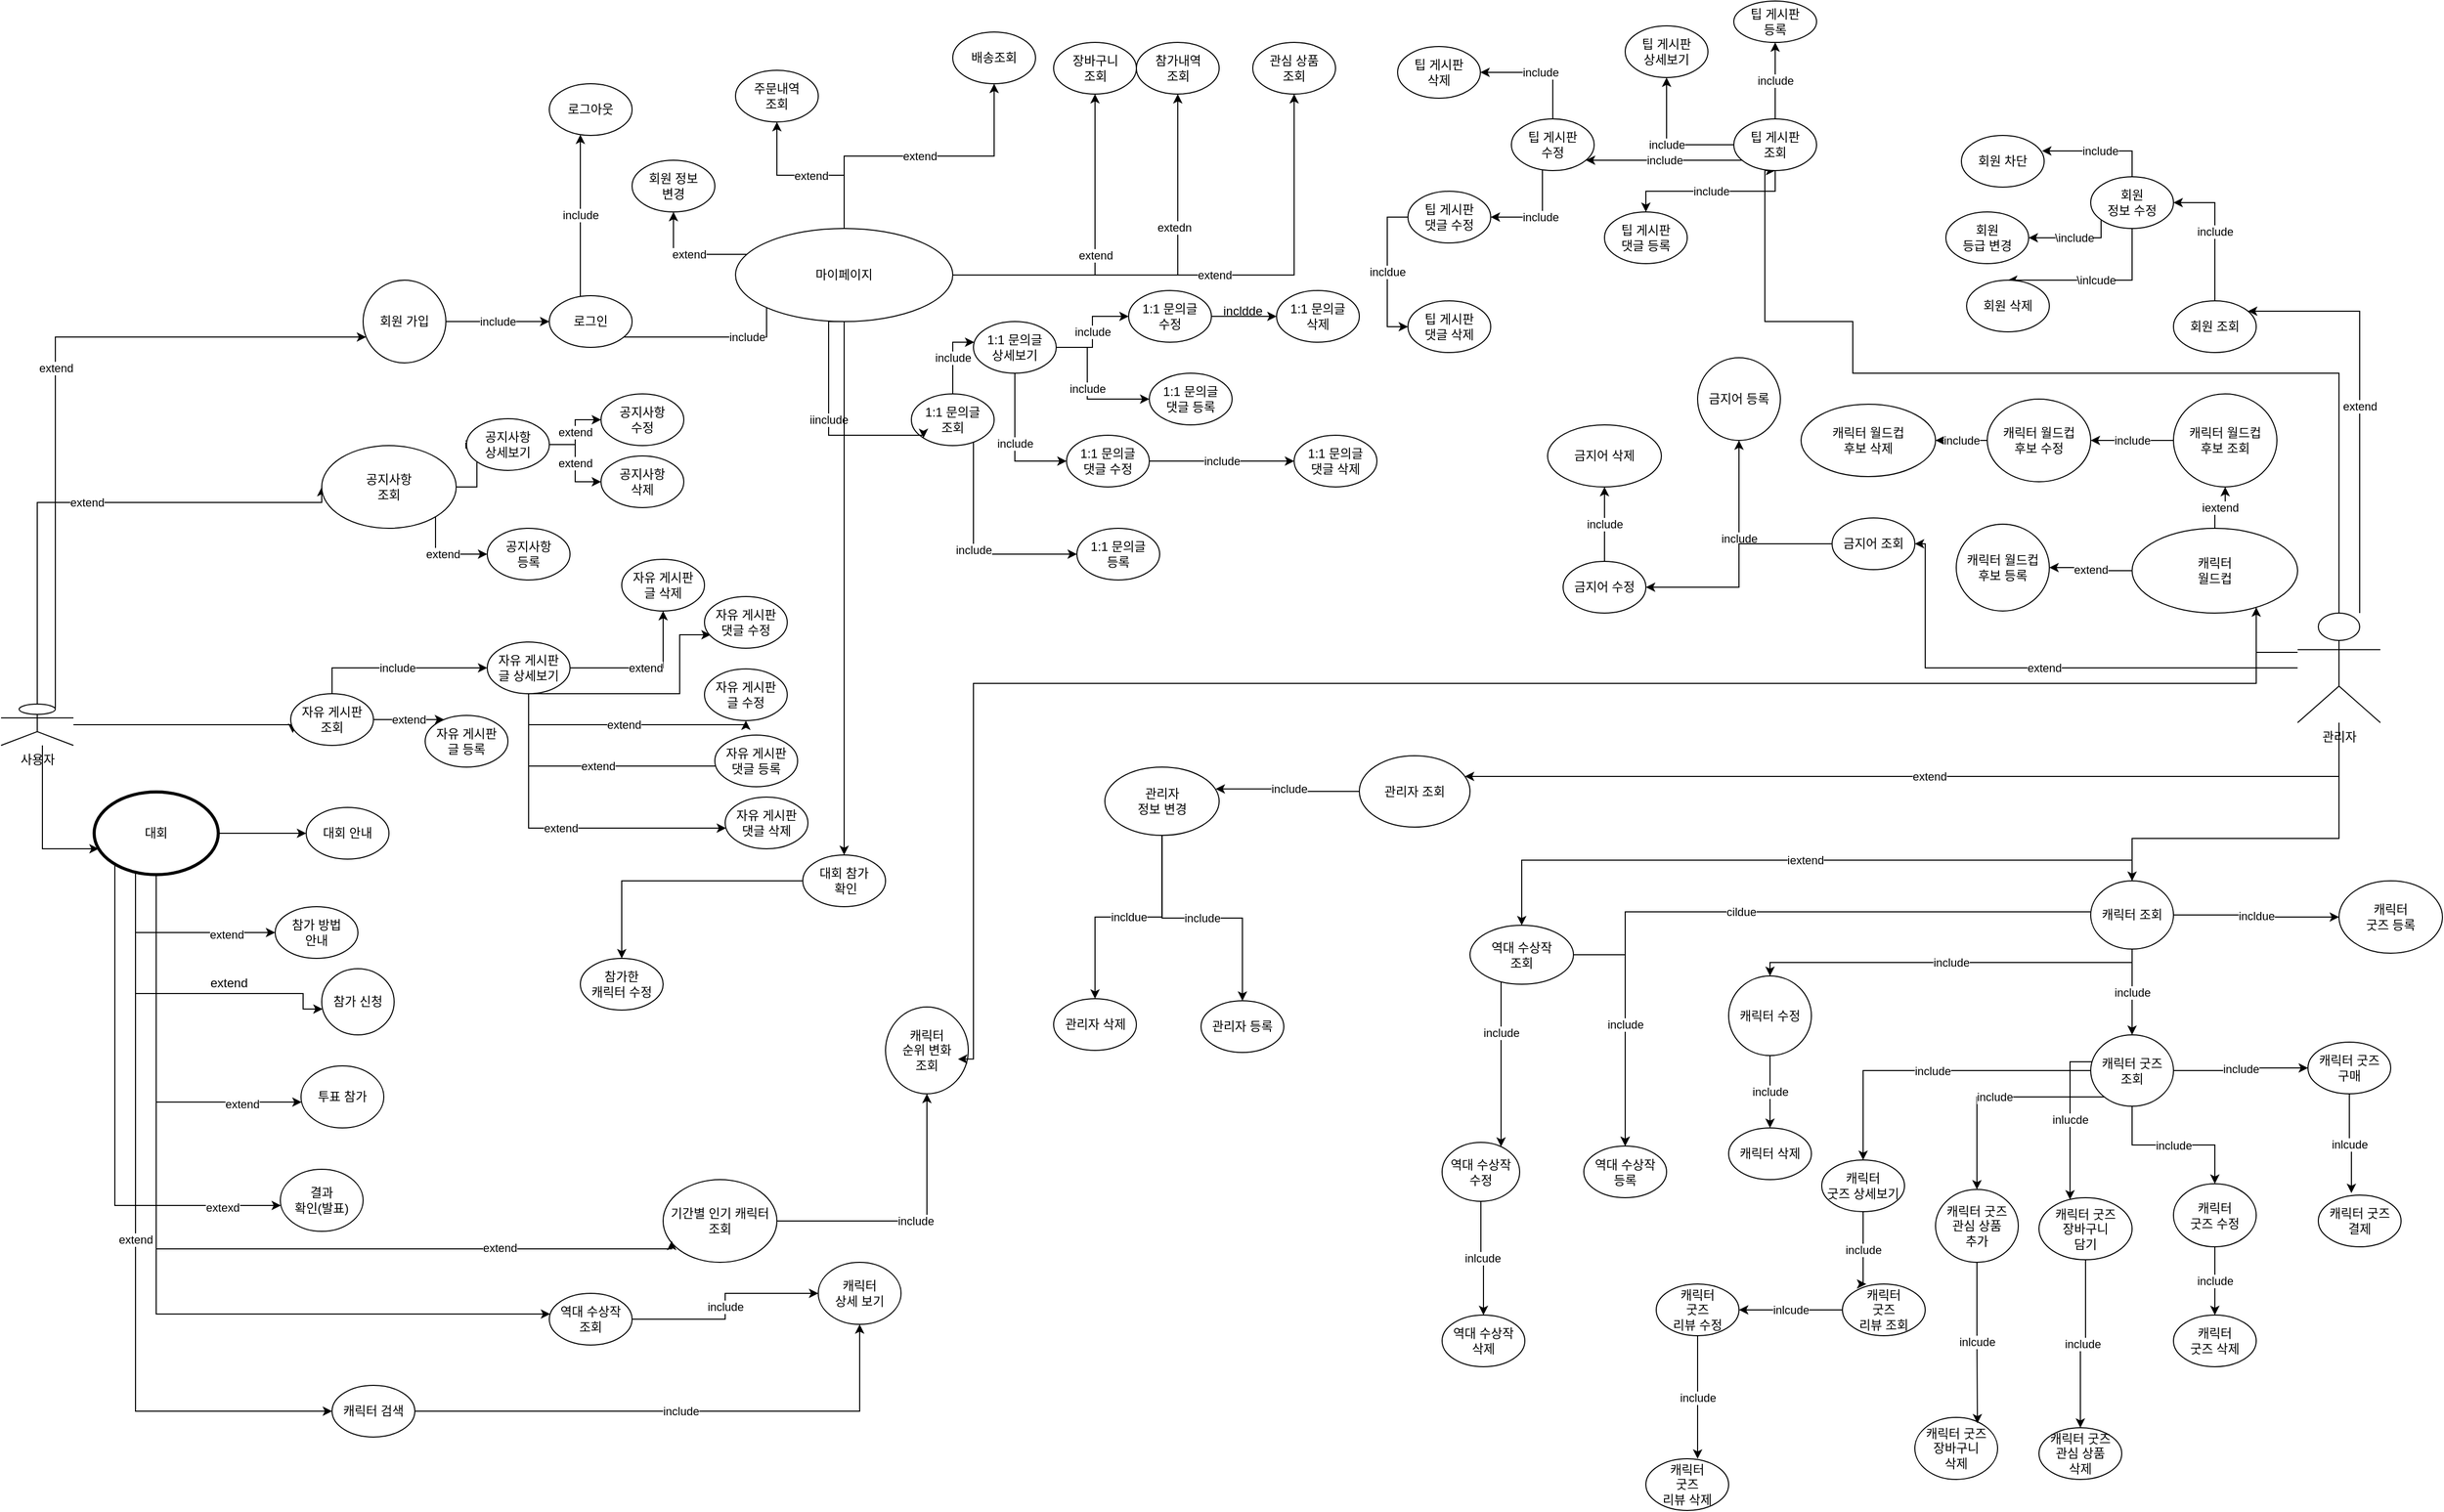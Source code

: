 <mxfile version="20.6.0" type="device"><diagram id="Q5tQl-LQyGG00hV4wPXf" name="페이지-1"><mxGraphModel dx="4238" dy="965" grid="1" gridSize="10" guides="1" tooltips="1" connect="1" arrows="1" fold="1" page="1" pageScale="1" pageWidth="2336" pageHeight="1654" math="0" shadow="0"><root><mxCell id="0"/><mxCell id="1" parent="0"/><mxCell id="S5oTTwlC3NZNdh9a-pgx-6" value="extend" style="edgeStyle=orthogonalEdgeStyle;rounded=0;orthogonalLoop=1;jettySize=auto;html=1;exitX=0.75;exitY=0.1;exitDx=0;exitDy=0;exitPerimeter=0;" parent="1" source="GPnwV-pumdlYv7UUrnfK-1" target="GPnwV-pumdlYv7UUrnfK-7" edge="1"><mxGeometry relative="1" as="geometry"><Array as="points"><mxPoint x="-867" y="365"/></Array></mxGeometry></mxCell><mxCell id="S5oTTwlC3NZNdh9a-pgx-16" value="extend" style="edgeStyle=orthogonalEdgeStyle;rounded=0;orthogonalLoop=1;jettySize=auto;html=1;entryX=0;entryY=0.5;entryDx=0;entryDy=0;" parent="1" source="GPnwV-pumdlYv7UUrnfK-1" target="GPnwV-pumdlYv7UUrnfK-11" edge="1"><mxGeometry relative="1" as="geometry"><Array as="points"><mxPoint x="-885" y="525"/></Array></mxGeometry></mxCell><mxCell id="S5oTTwlC3NZNdh9a-pgx-25" style="edgeStyle=orthogonalEdgeStyle;rounded=0;orthogonalLoop=1;jettySize=auto;html=1;entryX=0.025;entryY=0.76;entryDx=0;entryDy=0;entryPerimeter=0;" parent="1" source="GPnwV-pumdlYv7UUrnfK-1" target="GPnwV-pumdlYv7UUrnfK-17" edge="1"><mxGeometry relative="1" as="geometry"><Array as="points"><mxPoint x="-638" y="740"/></Array></mxGeometry></mxCell><mxCell id="S5oTTwlC3NZNdh9a-pgx-52" style="edgeStyle=orthogonalEdgeStyle;rounded=0;orthogonalLoop=1;jettySize=auto;html=1;" parent="1" source="GPnwV-pumdlYv7UUrnfK-1" target="S5oTTwlC3NZNdh9a-pgx-51" edge="1"><mxGeometry relative="1" as="geometry"><Array as="points"><mxPoint x="-880" y="860"/></Array></mxGeometry></mxCell><mxCell id="GPnwV-pumdlYv7UUrnfK-1" value="사용자" style="shape=umlActor;verticalLabelPosition=bottom;verticalAlign=top;html=1;outlineConnect=0;" parent="1" vertex="1"><mxGeometry x="-920" y="720" width="70" height="40" as="geometry"/></mxCell><mxCell id="S5oTTwlC3NZNdh9a-pgx-68" value="extend" style="edgeStyle=orthogonalEdgeStyle;rounded=0;orthogonalLoop=1;jettySize=auto;html=1;" parent="1" source="GPnwV-pumdlYv7UUrnfK-2" target="GPnwV-pumdlYv7UUrnfK-62" edge="1"><mxGeometry relative="1" as="geometry"><Array as="points"><mxPoint x="1360" y="340"/></Array></mxGeometry></mxCell><mxCell id="S5oTTwlC3NZNdh9a-pgx-101" value="extend" style="edgeStyle=orthogonalEdgeStyle;rounded=0;orthogonalLoop=1;jettySize=auto;html=1;" parent="1" source="GPnwV-pumdlYv7UUrnfK-2" target="iLpfogGx87kWiftWGoLK-22" edge="1"><mxGeometry relative="1" as="geometry"><Array as="points"><mxPoint x="940" y="685"/><mxPoint x="940" y="565"/></Array></mxGeometry></mxCell><mxCell id="S5oTTwlC3NZNdh9a-pgx-124" style="edgeStyle=orthogonalEdgeStyle;rounded=0;orthogonalLoop=1;jettySize=auto;html=1;entryX=0.5;entryY=1;entryDx=0;entryDy=0;" parent="1" source="GPnwV-pumdlYv7UUrnfK-2" target="GPnwV-pumdlYv7UUrnfK-33" edge="1"><mxGeometry relative="1" as="geometry"><Array as="points"><mxPoint x="1340" y="400"/><mxPoint x="870" y="400"/><mxPoint x="870" y="350"/><mxPoint x="785" y="350"/></Array></mxGeometry></mxCell><mxCell id="S5oTTwlC3NZNdh9a-pgx-168" style="edgeStyle=orthogonalEdgeStyle;rounded=0;orthogonalLoop=1;jettySize=auto;html=1;" parent="1" source="GPnwV-pumdlYv7UUrnfK-2" target="GPnwV-pumdlYv7UUrnfK-53" edge="1"><mxGeometry relative="1" as="geometry"><Array as="points"><mxPoint x="1260" y="670"/></Array></mxGeometry></mxCell><mxCell id="aQwYxa9I734o_WPmVT3T-15" value="extend" style="edgeStyle=orthogonalEdgeStyle;rounded=0;orthogonalLoop=1;jettySize=auto;html=1;" edge="1" parent="1" source="GPnwV-pumdlYv7UUrnfK-2" target="iLpfogGx87kWiftWGoLK-20"><mxGeometry relative="1" as="geometry"><Array as="points"><mxPoint x="1340" y="790"/></Array></mxGeometry></mxCell><mxCell id="aQwYxa9I734o_WPmVT3T-16" style="edgeStyle=orthogonalEdgeStyle;rounded=0;orthogonalLoop=1;jettySize=auto;html=1;" edge="1" parent="1" source="GPnwV-pumdlYv7UUrnfK-2" target="GPnwV-pumdlYv7UUrnfK-77"><mxGeometry relative="1" as="geometry"><Array as="points"><mxPoint x="1340" y="850"/><mxPoint x="1140" y="850"/></Array></mxGeometry></mxCell><mxCell id="GPnwV-pumdlYv7UUrnfK-2" value="관리자" style="shape=umlActor;verticalLabelPosition=bottom;verticalAlign=top;html=1;outlineConnect=0;" parent="1" vertex="1"><mxGeometry x="1300" y="632" width="80" height="106" as="geometry"/></mxCell><mxCell id="S5oTTwlC3NZNdh9a-pgx-9" value="include&lt;br&gt;" style="edgeStyle=orthogonalEdgeStyle;rounded=0;orthogonalLoop=1;jettySize=auto;html=1;" parent="1" source="GPnwV-pumdlYv7UUrnfK-7" target="GPnwV-pumdlYv7UUrnfK-8" edge="1"><mxGeometry relative="1" as="geometry"/></mxCell><mxCell id="GPnwV-pumdlYv7UUrnfK-7" value="회원 가입" style="ellipse;whiteSpace=wrap;html=1;" parent="1" vertex="1"><mxGeometry x="-570" y="310" width="80" height="80" as="geometry"/></mxCell><mxCell id="S5oTTwlC3NZNdh9a-pgx-10" value="include&lt;br&gt;" style="edgeStyle=orthogonalEdgeStyle;rounded=0;orthogonalLoop=1;jettySize=auto;html=1;" parent="1" source="GPnwV-pumdlYv7UUrnfK-8" target="GPnwV-pumdlYv7UUrnfK-9" edge="1"><mxGeometry relative="1" as="geometry"><Array as="points"><mxPoint x="-360" y="200"/><mxPoint x="-360" y="200"/></Array></mxGeometry></mxCell><mxCell id="S5oTTwlC3NZNdh9a-pgx-12" value="include&lt;br&gt;" style="edgeStyle=orthogonalEdgeStyle;rounded=0;orthogonalLoop=1;jettySize=auto;html=1;" parent="1" source="GPnwV-pumdlYv7UUrnfK-8" edge="1"><mxGeometry x="-0.02" relative="1" as="geometry"><mxPoint x="-170" y="290" as="targetPoint"/><Array as="points"><mxPoint x="-180" y="365"/><mxPoint x="-180" y="280"/><mxPoint x="-170" y="280"/></Array><mxPoint as="offset"/></mxGeometry></mxCell><mxCell id="GPnwV-pumdlYv7UUrnfK-8" value="로그인" style="ellipse;whiteSpace=wrap;html=1;" parent="1" vertex="1"><mxGeometry x="-390" y="325" width="80" height="50" as="geometry"/></mxCell><mxCell id="GPnwV-pumdlYv7UUrnfK-9" value="로그아웃" style="ellipse;whiteSpace=wrap;html=1;" parent="1" vertex="1"><mxGeometry x="-390" y="120" width="80" height="50" as="geometry"/></mxCell><mxCell id="GPnwV-pumdlYv7UUrnfK-10" value="회원 정보&lt;br&gt;변경" style="ellipse;whiteSpace=wrap;html=1;" parent="1" vertex="1"><mxGeometry x="-310" y="194" width="80" height="50" as="geometry"/></mxCell><mxCell id="S5oTTwlC3NZNdh9a-pgx-17" value="include&lt;br&gt;" style="edgeStyle=orthogonalEdgeStyle;rounded=0;orthogonalLoop=1;jettySize=auto;html=1;" parent="1" source="GPnwV-pumdlYv7UUrnfK-11" target="GPnwV-pumdlYv7UUrnfK-12" edge="1"><mxGeometry relative="1" as="geometry"/></mxCell><mxCell id="S5oTTwlC3NZNdh9a-pgx-18" value="extend" style="edgeStyle=orthogonalEdgeStyle;rounded=0;orthogonalLoop=1;jettySize=auto;html=1;" parent="1" source="GPnwV-pumdlYv7UUrnfK-11" target="GPnwV-pumdlYv7UUrnfK-13" edge="1"><mxGeometry relative="1" as="geometry"><Array as="points"><mxPoint x="-500" y="575"/></Array></mxGeometry></mxCell><mxCell id="GPnwV-pumdlYv7UUrnfK-11" value="공지사항&lt;br&gt;조회" style="ellipse;whiteSpace=wrap;html=1;" parent="1" vertex="1"><mxGeometry x="-610" y="470" width="130" height="80" as="geometry"/></mxCell><mxCell id="S5oTTwlC3NZNdh9a-pgx-19" value="extend" style="edgeStyle=orthogonalEdgeStyle;rounded=0;orthogonalLoop=1;jettySize=auto;html=1;" parent="1" source="GPnwV-pumdlYv7UUrnfK-12" target="GPnwV-pumdlYv7UUrnfK-14" edge="1"><mxGeometry relative="1" as="geometry"/></mxCell><mxCell id="S5oTTwlC3NZNdh9a-pgx-20" value="extend" style="edgeStyle=orthogonalEdgeStyle;rounded=0;orthogonalLoop=1;jettySize=auto;html=1;" parent="1" source="GPnwV-pumdlYv7UUrnfK-12" target="GPnwV-pumdlYv7UUrnfK-15" edge="1"><mxGeometry relative="1" as="geometry"/></mxCell><mxCell id="GPnwV-pumdlYv7UUrnfK-12" value="공지사항&lt;br&gt;상세보기" style="ellipse;whiteSpace=wrap;html=1;" parent="1" vertex="1"><mxGeometry x="-470" y="444" width="80" height="50" as="geometry"/></mxCell><mxCell id="GPnwV-pumdlYv7UUrnfK-13" value="공지사항&lt;br&gt;등록" style="ellipse;whiteSpace=wrap;html=1;" parent="1" vertex="1"><mxGeometry x="-450" y="550" width="80" height="50" as="geometry"/></mxCell><mxCell id="GPnwV-pumdlYv7UUrnfK-14" value="공지사항&lt;br&gt;수정" style="ellipse;whiteSpace=wrap;html=1;" parent="1" vertex="1"><mxGeometry x="-340" y="420" width="80" height="50" as="geometry"/></mxCell><mxCell id="GPnwV-pumdlYv7UUrnfK-15" value="공지사항&lt;br&gt;삭제" style="ellipse;whiteSpace=wrap;html=1;" parent="1" vertex="1"><mxGeometry x="-340" y="480" width="80" height="50" as="geometry"/></mxCell><mxCell id="S5oTTwlC3NZNdh9a-pgx-26" value="include" style="edgeStyle=orthogonalEdgeStyle;rounded=0;orthogonalLoop=1;jettySize=auto;html=1;entryX=0;entryY=0.5;entryDx=0;entryDy=0;" parent="1" source="GPnwV-pumdlYv7UUrnfK-17" target="GPnwV-pumdlYv7UUrnfK-18" edge="1"><mxGeometry relative="1" as="geometry"><Array as="points"><mxPoint x="-600" y="685"/></Array></mxGeometry></mxCell><mxCell id="S5oTTwlC3NZNdh9a-pgx-27" value="extend" style="edgeStyle=orthogonalEdgeStyle;rounded=0;orthogonalLoop=1;jettySize=auto;html=1;" parent="1" source="GPnwV-pumdlYv7UUrnfK-17" target="GPnwV-pumdlYv7UUrnfK-19" edge="1"><mxGeometry relative="1" as="geometry"><Array as="points"><mxPoint x="-580" y="756"/></Array></mxGeometry></mxCell><mxCell id="GPnwV-pumdlYv7UUrnfK-17" value="자유 게시판&lt;br&gt;조회" style="ellipse;whiteSpace=wrap;html=1;" parent="1" vertex="1"><mxGeometry x="-640" y="710" width="80" height="50" as="geometry"/></mxCell><mxCell id="S5oTTwlC3NZNdh9a-pgx-31" value="extend" style="edgeStyle=orthogonalEdgeStyle;rounded=0;orthogonalLoop=1;jettySize=auto;html=1;" parent="1" source="GPnwV-pumdlYv7UUrnfK-18" target="GPnwV-pumdlYv7UUrnfK-20" edge="1"><mxGeometry relative="1" as="geometry"><Array as="points"><mxPoint x="-410" y="740"/><mxPoint x="-200" y="740"/></Array></mxGeometry></mxCell><mxCell id="S5oTTwlC3NZNdh9a-pgx-32" value="extend" style="edgeStyle=orthogonalEdgeStyle;rounded=0;orthogonalLoop=1;jettySize=auto;html=1;" parent="1" source="GPnwV-pumdlYv7UUrnfK-18" target="GPnwV-pumdlYv7UUrnfK-21" edge="1"><mxGeometry relative="1" as="geometry"/></mxCell><mxCell id="S5oTTwlC3NZNdh9a-pgx-33" style="edgeStyle=orthogonalEdgeStyle;rounded=0;orthogonalLoop=1;jettySize=auto;html=1;entryX=0.075;entryY=0.74;entryDx=0;entryDy=0;entryPerimeter=0;" parent="1" source="GPnwV-pumdlYv7UUrnfK-18" target="GPnwV-pumdlYv7UUrnfK-28" edge="1"><mxGeometry relative="1" as="geometry"><Array as="points"><mxPoint x="-264" y="710"/><mxPoint x="-264" y="653"/></Array></mxGeometry></mxCell><mxCell id="S5oTTwlC3NZNdh9a-pgx-34" value="extend&lt;br&gt;" style="edgeStyle=orthogonalEdgeStyle;rounded=0;orthogonalLoop=1;jettySize=auto;html=1;entryX=0;entryY=1;entryDx=0;entryDy=0;" parent="1" source="GPnwV-pumdlYv7UUrnfK-18" target="GPnwV-pumdlYv7UUrnfK-27" edge="1"><mxGeometry relative="1" as="geometry"><Array as="points"><mxPoint x="-410" y="780"/><mxPoint x="-218" y="780"/></Array></mxGeometry></mxCell><mxCell id="S5oTTwlC3NZNdh9a-pgx-39" value="extend" style="edgeStyle=orthogonalEdgeStyle;rounded=0;orthogonalLoop=1;jettySize=auto;html=1;" parent="1" source="GPnwV-pumdlYv7UUrnfK-18" target="GPnwV-pumdlYv7UUrnfK-29" edge="1"><mxGeometry relative="1" as="geometry"><Array as="points"><mxPoint x="-410" y="840"/></Array></mxGeometry></mxCell><mxCell id="GPnwV-pumdlYv7UUrnfK-18" value="자유 게시판&lt;br&gt;글 상세보기" style="ellipse;whiteSpace=wrap;html=1;" parent="1" vertex="1"><mxGeometry x="-450" y="660" width="80" height="50" as="geometry"/></mxCell><mxCell id="GPnwV-pumdlYv7UUrnfK-19" value="자유 게시판&lt;br&gt;글 등록" style="ellipse;whiteSpace=wrap;html=1;" parent="1" vertex="1"><mxGeometry x="-510" y="731" width="80" height="50" as="geometry"/></mxCell><mxCell id="GPnwV-pumdlYv7UUrnfK-20" value="자유 게시판&lt;br&gt;글 수정" style="ellipse;whiteSpace=wrap;html=1;" parent="1" vertex="1"><mxGeometry x="-240" y="686" width="80" height="50" as="geometry"/></mxCell><mxCell id="GPnwV-pumdlYv7UUrnfK-21" value="자유 게시판&lt;br&gt;글 삭제" style="ellipse;whiteSpace=wrap;html=1;" parent="1" vertex="1"><mxGeometry x="-320" y="580" width="80" height="50" as="geometry"/></mxCell><mxCell id="S5oTTwlC3NZNdh9a-pgx-46" value="include" style="edgeStyle=orthogonalEdgeStyle;rounded=0;orthogonalLoop=1;jettySize=auto;html=1;" parent="1" source="GPnwV-pumdlYv7UUrnfK-22" target="GPnwV-pumdlYv7UUrnfK-23" edge="1"><mxGeometry relative="1" as="geometry"><Array as="points"><mxPoint y="370"/></Array></mxGeometry></mxCell><mxCell id="S5oTTwlC3NZNdh9a-pgx-177" value="include" style="edgeStyle=orthogonalEdgeStyle;rounded=0;orthogonalLoop=1;jettySize=auto;html=1;" parent="1" source="GPnwV-pumdlYv7UUrnfK-22" target="GPnwV-pumdlYv7UUrnfK-24" edge="1"><mxGeometry relative="1" as="geometry"><Array as="points"><mxPoint x="20" y="575"/></Array></mxGeometry></mxCell><mxCell id="GPnwV-pumdlYv7UUrnfK-22" value="1:1 문의글&lt;br&gt;조회" style="ellipse;whiteSpace=wrap;html=1;" parent="1" vertex="1"><mxGeometry x="-40" y="420" width="80" height="50" as="geometry"/></mxCell><mxCell id="S5oTTwlC3NZNdh9a-pgx-185" value="include" style="edgeStyle=orthogonalEdgeStyle;rounded=0;orthogonalLoop=1;jettySize=auto;html=1;" parent="1" source="GPnwV-pumdlYv7UUrnfK-23" target="GPnwV-pumdlYv7UUrnfK-25" edge="1"><mxGeometry relative="1" as="geometry"/></mxCell><mxCell id="S5oTTwlC3NZNdh9a-pgx-187" value="include" style="edgeStyle=orthogonalEdgeStyle;rounded=0;orthogonalLoop=1;jettySize=auto;html=1;entryX=0;entryY=0.5;entryDx=0;entryDy=0;" parent="1" source="GPnwV-pumdlYv7UUrnfK-23" target="GPnwV-pumdlYv7UUrnfK-31" edge="1"><mxGeometry relative="1" as="geometry"><Array as="points"><mxPoint x="60" y="485"/></Array></mxGeometry></mxCell><mxCell id="S5oTTwlC3NZNdh9a-pgx-189" value="include" style="edgeStyle=orthogonalEdgeStyle;rounded=0;orthogonalLoop=1;jettySize=auto;html=1;" parent="1" source="GPnwV-pumdlYv7UUrnfK-23" target="GPnwV-pumdlYv7UUrnfK-30" edge="1"><mxGeometry relative="1" as="geometry"><Array as="points"><mxPoint x="130" y="375"/><mxPoint x="130" y="425"/></Array></mxGeometry></mxCell><mxCell id="GPnwV-pumdlYv7UUrnfK-23" value="1:1 문의글&lt;br&gt;상세보기" style="ellipse;whiteSpace=wrap;html=1;" parent="1" vertex="1"><mxGeometry x="20" y="350" width="80" height="50" as="geometry"/></mxCell><mxCell id="GPnwV-pumdlYv7UUrnfK-24" value="1:1 문의글&lt;br&gt;등록" style="ellipse;whiteSpace=wrap;html=1;" parent="1" vertex="1"><mxGeometry x="120" y="550" width="80" height="50" as="geometry"/></mxCell><mxCell id="S5oTTwlC3NZNdh9a-pgx-190" style="edgeStyle=orthogonalEdgeStyle;rounded=0;orthogonalLoop=1;jettySize=auto;html=1;entryX=0;entryY=0.5;entryDx=0;entryDy=0;" parent="1" source="GPnwV-pumdlYv7UUrnfK-25" target="GPnwV-pumdlYv7UUrnfK-26" edge="1"><mxGeometry relative="1" as="geometry"/></mxCell><mxCell id="GPnwV-pumdlYv7UUrnfK-25" value="1:1 문의글&lt;br&gt;수정" style="ellipse;whiteSpace=wrap;html=1;" parent="1" vertex="1"><mxGeometry x="170" y="320" width="80" height="50" as="geometry"/></mxCell><mxCell id="GPnwV-pumdlYv7UUrnfK-26" value="1:1 문의글&lt;br&gt;삭제" style="ellipse;whiteSpace=wrap;html=1;" parent="1" vertex="1"><mxGeometry x="313" y="320" width="80" height="50" as="geometry"/></mxCell><mxCell id="GPnwV-pumdlYv7UUrnfK-27" value="자유 게시판&lt;br&gt;댓글 등록" style="ellipse;whiteSpace=wrap;html=1;" parent="1" vertex="1"><mxGeometry x="-230" y="750" width="80" height="50" as="geometry"/></mxCell><mxCell id="GPnwV-pumdlYv7UUrnfK-28" value="자유 게시판&lt;br&gt;댓글 수정" style="ellipse;whiteSpace=wrap;html=1;" parent="1" vertex="1"><mxGeometry x="-240" y="616" width="80" height="50" as="geometry"/></mxCell><mxCell id="GPnwV-pumdlYv7UUrnfK-29" value="자유 게시판&lt;br&gt;댓글 삭제" style="ellipse;whiteSpace=wrap;html=1;" parent="1" vertex="1"><mxGeometry x="-220" y="810" width="80" height="50" as="geometry"/></mxCell><mxCell id="GPnwV-pumdlYv7UUrnfK-30" value="1:1 문의글&lt;br&gt;댓글 등록" style="ellipse;whiteSpace=wrap;html=1;" parent="1" vertex="1"><mxGeometry x="190" y="400" width="80" height="50" as="geometry"/></mxCell><mxCell id="S5oTTwlC3NZNdh9a-pgx-188" value="include" style="edgeStyle=orthogonalEdgeStyle;rounded=0;orthogonalLoop=1;jettySize=auto;html=1;entryX=0;entryY=0.5;entryDx=0;entryDy=0;" parent="1" source="GPnwV-pumdlYv7UUrnfK-31" target="GPnwV-pumdlYv7UUrnfK-32" edge="1"><mxGeometry relative="1" as="geometry"/></mxCell><mxCell id="GPnwV-pumdlYv7UUrnfK-31" value="1:1 문의글&lt;br&gt;댓글 수정" style="ellipse;whiteSpace=wrap;html=1;" parent="1" vertex="1"><mxGeometry x="110" y="460" width="80" height="50" as="geometry"/></mxCell><mxCell id="GPnwV-pumdlYv7UUrnfK-32" value="1:1 문의글&lt;br&gt;댓글 삭제" style="ellipse;whiteSpace=wrap;html=1;" parent="1" vertex="1"><mxGeometry x="330" y="460" width="80" height="50" as="geometry"/></mxCell><mxCell id="S5oTTwlC3NZNdh9a-pgx-129" value="include" style="edgeStyle=orthogonalEdgeStyle;rounded=0;orthogonalLoop=1;jettySize=auto;html=1;entryX=0.5;entryY=1;entryDx=0;entryDy=0;" parent="1" source="GPnwV-pumdlYv7UUrnfK-33" target="GPnwV-pumdlYv7UUrnfK-34" edge="1"><mxGeometry relative="1" as="geometry"/></mxCell><mxCell id="S5oTTwlC3NZNdh9a-pgx-130" value="include" style="edgeStyle=orthogonalEdgeStyle;rounded=0;orthogonalLoop=1;jettySize=auto;html=1;" parent="1" source="GPnwV-pumdlYv7UUrnfK-33" target="GPnwV-pumdlYv7UUrnfK-35" edge="1"><mxGeometry relative="1" as="geometry"/></mxCell><mxCell id="S5oTTwlC3NZNdh9a-pgx-131" value="include" style="edgeStyle=orthogonalEdgeStyle;rounded=0;orthogonalLoop=1;jettySize=auto;html=1;" parent="1" source="GPnwV-pumdlYv7UUrnfK-33" target="GPnwV-pumdlYv7UUrnfK-36" edge="1"><mxGeometry relative="1" as="geometry"><Array as="points"><mxPoint x="660" y="194"/><mxPoint x="660" y="194"/></Array></mxGeometry></mxCell><mxCell id="S5oTTwlC3NZNdh9a-pgx-135" value="include" style="edgeStyle=orthogonalEdgeStyle;rounded=0;orthogonalLoop=1;jettySize=auto;html=1;entryX=0.5;entryY=0;entryDx=0;entryDy=0;" parent="1" source="GPnwV-pumdlYv7UUrnfK-33" target="GPnwV-pumdlYv7UUrnfK-38" edge="1"><mxGeometry relative="1" as="geometry"><Array as="points"><mxPoint x="795" y="224"/></Array></mxGeometry></mxCell><mxCell id="GPnwV-pumdlYv7UUrnfK-33" value="팁 게시판&lt;br&gt;조회" style="ellipse;whiteSpace=wrap;html=1;" parent="1" vertex="1"><mxGeometry x="755" y="154" width="80" height="50" as="geometry"/></mxCell><mxCell id="GPnwV-pumdlYv7UUrnfK-34" value="팁 게시판&lt;br&gt;상세보기" style="ellipse;whiteSpace=wrap;html=1;" parent="1" vertex="1"><mxGeometry x="650" y="64" width="80" height="50" as="geometry"/></mxCell><mxCell id="GPnwV-pumdlYv7UUrnfK-35" value="팁 게시판&lt;br&gt;등록" style="ellipse;whiteSpace=wrap;html=1;" parent="1" vertex="1"><mxGeometry x="755" y="40" width="80" height="40" as="geometry"/></mxCell><mxCell id="S5oTTwlC3NZNdh9a-pgx-132" value="include" style="edgeStyle=orthogonalEdgeStyle;rounded=0;orthogonalLoop=1;jettySize=auto;html=1;entryX=1;entryY=0.5;entryDx=0;entryDy=0;" parent="1" source="GPnwV-pumdlYv7UUrnfK-36" target="GPnwV-pumdlYv7UUrnfK-37" edge="1"><mxGeometry relative="1" as="geometry"><Array as="points"><mxPoint x="580" y="109"/></Array></mxGeometry></mxCell><mxCell id="S5oTTwlC3NZNdh9a-pgx-134" value="include" style="edgeStyle=orthogonalEdgeStyle;rounded=0;orthogonalLoop=1;jettySize=auto;html=1;" parent="1" source="GPnwV-pumdlYv7UUrnfK-36" target="GPnwV-pumdlYv7UUrnfK-39" edge="1"><mxGeometry relative="1" as="geometry"><Array as="points"><mxPoint x="570" y="249"/></Array></mxGeometry></mxCell><mxCell id="GPnwV-pumdlYv7UUrnfK-36" value="팁 게시판&lt;br&gt;수정" style="ellipse;whiteSpace=wrap;html=1;" parent="1" vertex="1"><mxGeometry x="540" y="154" width="80" height="50" as="geometry"/></mxCell><mxCell id="GPnwV-pumdlYv7UUrnfK-37" value="팁 게시판&lt;br&gt;삭제" style="ellipse;whiteSpace=wrap;html=1;" parent="1" vertex="1"><mxGeometry x="430" y="84" width="80" height="50" as="geometry"/></mxCell><mxCell id="GPnwV-pumdlYv7UUrnfK-38" value="팁 게시판&lt;br&gt;댓글 등록" style="ellipse;whiteSpace=wrap;html=1;" parent="1" vertex="1"><mxGeometry x="630" y="244" width="80" height="50" as="geometry"/></mxCell><mxCell id="S5oTTwlC3NZNdh9a-pgx-186" value="incldue" style="edgeStyle=orthogonalEdgeStyle;rounded=0;orthogonalLoop=1;jettySize=auto;html=1;" parent="1" source="GPnwV-pumdlYv7UUrnfK-39" target="GPnwV-pumdlYv7UUrnfK-40" edge="1"><mxGeometry relative="1" as="geometry"><Array as="points"><mxPoint x="420" y="249"/></Array></mxGeometry></mxCell><mxCell id="GPnwV-pumdlYv7UUrnfK-39" value="팁 게시판&lt;br&gt;댓글 수정" style="ellipse;whiteSpace=wrap;html=1;" parent="1" vertex="1"><mxGeometry x="440" y="224" width="80" height="50" as="geometry"/></mxCell><mxCell id="GPnwV-pumdlYv7UUrnfK-40" value="팁 게시판&lt;br&gt;댓글 삭제" style="ellipse;whiteSpace=wrap;html=1;" parent="1" vertex="1"><mxGeometry x="440" y="330" width="80" height="50" as="geometry"/></mxCell><mxCell id="GPnwV-pumdlYv7UUrnfK-41" value="대회 안내" style="ellipse;whiteSpace=wrap;html=1;" parent="1" vertex="1"><mxGeometry x="-625" y="820" width="80" height="50" as="geometry"/></mxCell><mxCell id="GPnwV-pumdlYv7UUrnfK-42" value="참가 방법&lt;br&gt;안내" style="ellipse;whiteSpace=wrap;html=1;" parent="1" vertex="1"><mxGeometry x="-655" y="916" width="80" height="50" as="geometry"/></mxCell><mxCell id="GPnwV-pumdlYv7UUrnfK-43" value="참가 신청" style="ellipse;whiteSpace=wrap;html=1;" parent="1" vertex="1"><mxGeometry x="-610" y="976" width="70" height="64" as="geometry"/></mxCell><mxCell id="S5oTTwlC3NZNdh9a-pgx-59" style="edgeStyle=orthogonalEdgeStyle;rounded=0;orthogonalLoop=1;jettySize=auto;html=1;" parent="1" source="GPnwV-pumdlYv7UUrnfK-44" target="GPnwV-pumdlYv7UUrnfK-45" edge="1"><mxGeometry relative="1" as="geometry"/></mxCell><mxCell id="GPnwV-pumdlYv7UUrnfK-44" value="대회 참가&lt;br&gt;&amp;nbsp;확인" style="ellipse;whiteSpace=wrap;html=1;" parent="1" vertex="1"><mxGeometry x="-145" y="866" width="80" height="50" as="geometry"/></mxCell><mxCell id="GPnwV-pumdlYv7UUrnfK-45" value="참가한&lt;br&gt;캐릭터 수정" style="ellipse;whiteSpace=wrap;html=1;" parent="1" vertex="1"><mxGeometry x="-360" y="966" width="80" height="50" as="geometry"/></mxCell><mxCell id="GPnwV-pumdlYv7UUrnfK-46" value="결과&lt;br&gt;확인(발표)" style="ellipse;whiteSpace=wrap;html=1;" parent="1" vertex="1"><mxGeometry x="-650" y="1170" width="80" height="60" as="geometry"/></mxCell><mxCell id="GPnwV-pumdlYv7UUrnfK-47" value="투표 참가" style="ellipse;whiteSpace=wrap;html=1;" parent="1" vertex="1"><mxGeometry x="-630" y="1070" width="80" height="60" as="geometry"/></mxCell><mxCell id="S5oTTwlC3NZNdh9a-pgx-176" value="include" style="edgeStyle=orthogonalEdgeStyle;rounded=0;orthogonalLoop=1;jettySize=auto;html=1;" parent="1" source="GPnwV-pumdlYv7UUrnfK-48" target="GPnwV-pumdlYv7UUrnfK-51" edge="1"><mxGeometry relative="1" as="geometry"/></mxCell><mxCell id="GPnwV-pumdlYv7UUrnfK-48" value="역대 수상작&lt;br&gt;조회" style="ellipse;whiteSpace=wrap;html=1;" parent="1" vertex="1"><mxGeometry x="-390" y="1290" width="80" height="50" as="geometry"/></mxCell><mxCell id="S5oTTwlC3NZNdh9a-pgx-174" value="include" style="edgeStyle=orthogonalEdgeStyle;rounded=0;orthogonalLoop=1;jettySize=auto;html=1;entryX=0.5;entryY=1;entryDx=0;entryDy=0;" parent="1" source="GPnwV-pumdlYv7UUrnfK-49" target="GPnwV-pumdlYv7UUrnfK-52" edge="1"><mxGeometry relative="1" as="geometry"/></mxCell><mxCell id="GPnwV-pumdlYv7UUrnfK-49" value="기간별 인기 캐릭터 조회" style="ellipse;whiteSpace=wrap;html=1;" parent="1" vertex="1"><mxGeometry x="-280" y="1180" width="110" height="80" as="geometry"/></mxCell><mxCell id="S5oTTwlC3NZNdh9a-pgx-175" value="include" style="edgeStyle=orthogonalEdgeStyle;rounded=0;orthogonalLoop=1;jettySize=auto;html=1;entryX=0.5;entryY=1;entryDx=0;entryDy=0;" parent="1" source="GPnwV-pumdlYv7UUrnfK-50" target="GPnwV-pumdlYv7UUrnfK-51" edge="1"><mxGeometry relative="1" as="geometry"/></mxCell><mxCell id="GPnwV-pumdlYv7UUrnfK-50" value="캐릭터 검색" style="ellipse;whiteSpace=wrap;html=1;" parent="1" vertex="1"><mxGeometry x="-600" y="1379" width="80" height="50" as="geometry"/></mxCell><mxCell id="GPnwV-pumdlYv7UUrnfK-51" value="캐릭터&lt;br&gt;상세 보기" style="ellipse;whiteSpace=wrap;html=1;" parent="1" vertex="1"><mxGeometry x="-130" y="1260" width="80" height="60" as="geometry"/></mxCell><mxCell id="GPnwV-pumdlYv7UUrnfK-52" value="캐릭터&lt;br&gt;순위 변화&lt;br&gt;조회" style="ellipse;whiteSpace=wrap;html=1;" parent="1" vertex="1"><mxGeometry x="-65" y="1013" width="80" height="84" as="geometry"/></mxCell><mxCell id="S5oTTwlC3NZNdh9a-pgx-170" value="iextend" style="edgeStyle=orthogonalEdgeStyle;rounded=0;orthogonalLoop=1;jettySize=auto;html=1;entryX=0.5;entryY=1;entryDx=0;entryDy=0;" parent="1" source="GPnwV-pumdlYv7UUrnfK-53" target="iLpfogGx87kWiftWGoLK-23" edge="1"><mxGeometry relative="1" as="geometry"/></mxCell><mxCell id="S5oTTwlC3NZNdh9a-pgx-172" value="extend" style="edgeStyle=orthogonalEdgeStyle;rounded=0;orthogonalLoop=1;jettySize=auto;html=1;" parent="1" source="GPnwV-pumdlYv7UUrnfK-53" target="GPnwV-pumdlYv7UUrnfK-80" edge="1"><mxGeometry relative="1" as="geometry"/></mxCell><mxCell id="S5oTTwlC3NZNdh9a-pgx-173" style="edgeStyle=orthogonalEdgeStyle;rounded=0;orthogonalLoop=1;jettySize=auto;html=1;entryX=0.875;entryY=0.6;entryDx=0;entryDy=0;entryPerimeter=0;" parent="1" source="GPnwV-pumdlYv7UUrnfK-53" target="GPnwV-pumdlYv7UUrnfK-52" edge="1"><mxGeometry relative="1" as="geometry"><Array as="points"><mxPoint x="1260" y="700"/><mxPoint x="20" y="700"/></Array></mxGeometry></mxCell><mxCell id="GPnwV-pumdlYv7UUrnfK-53" value="캐릭터&lt;br&gt;월드컵" style="ellipse;whiteSpace=wrap;html=1;" parent="1" vertex="1"><mxGeometry x="1140" y="550" width="160" height="82" as="geometry"/></mxCell><mxCell id="GPnwV-pumdlYv7UUrnfK-55" value="캐릭터&lt;br&gt;굿즈 등록" style="ellipse;whiteSpace=wrap;html=1;" parent="1" vertex="1"><mxGeometry x="1340" y="891" width="100" height="70" as="geometry"/></mxCell><mxCell id="aQwYxa9I734o_WPmVT3T-27" value="include" style="edgeStyle=orthogonalEdgeStyle;rounded=0;orthogonalLoop=1;jettySize=auto;html=1;" edge="1" parent="1" source="GPnwV-pumdlYv7UUrnfK-56" target="GPnwV-pumdlYv7UUrnfK-57"><mxGeometry relative="1" as="geometry"/></mxCell><mxCell id="GPnwV-pumdlYv7UUrnfK-56" value="캐릭터&lt;br&gt;굿즈 수정" style="ellipse;whiteSpace=wrap;html=1;" parent="1" vertex="1"><mxGeometry x="1180" y="1184" width="80" height="61" as="geometry"/></mxCell><mxCell id="GPnwV-pumdlYv7UUrnfK-57" value="캐릭터&lt;br&gt;굿즈 삭제" style="ellipse;whiteSpace=wrap;html=1;" parent="1" vertex="1"><mxGeometry x="1180" y="1311" width="80" height="50" as="geometry"/></mxCell><mxCell id="S5oTTwlC3NZNdh9a-pgx-140" value="include" style="edgeStyle=orthogonalEdgeStyle;rounded=0;orthogonalLoop=1;jettySize=auto;html=1;entryX=0.288;entryY=0;entryDx=0;entryDy=0;entryPerimeter=0;" parent="1" source="GPnwV-pumdlYv7UUrnfK-58" target="GPnwV-pumdlYv7UUrnfK-59" edge="1"><mxGeometry relative="1" as="geometry"><Array as="points"><mxPoint x="880" y="1281"/></Array></mxGeometry></mxCell><mxCell id="GPnwV-pumdlYv7UUrnfK-58" value="캐릭터&lt;br&gt;굿즈 상세보기" style="ellipse;whiteSpace=wrap;html=1;" parent="1" vertex="1"><mxGeometry x="840" y="1161" width="80" height="50" as="geometry"/></mxCell><mxCell id="S5oTTwlC3NZNdh9a-pgx-149" value="inlcude" style="edgeStyle=orthogonalEdgeStyle;rounded=0;orthogonalLoop=1;jettySize=auto;html=1;" parent="1" source="GPnwV-pumdlYv7UUrnfK-59" target="GPnwV-pumdlYv7UUrnfK-60" edge="1"><mxGeometry relative="1" as="geometry"/></mxCell><mxCell id="GPnwV-pumdlYv7UUrnfK-59" value="캐릭터&lt;br&gt;굿즈 &lt;br&gt;리뷰 조회" style="ellipse;whiteSpace=wrap;html=1;" parent="1" vertex="1"><mxGeometry x="860" y="1281" width="80" height="50" as="geometry"/></mxCell><mxCell id="S5oTTwlC3NZNdh9a-pgx-156" value="include" style="edgeStyle=orthogonalEdgeStyle;rounded=0;orthogonalLoop=1;jettySize=auto;html=1;entryX=0.625;entryY=0;entryDx=0;entryDy=0;entryPerimeter=0;" parent="1" source="GPnwV-pumdlYv7UUrnfK-60" target="GPnwV-pumdlYv7UUrnfK-61" edge="1"><mxGeometry relative="1" as="geometry"/></mxCell><mxCell id="GPnwV-pumdlYv7UUrnfK-60" value="캐릭터&lt;br&gt;굿즈 &lt;br&gt;리뷰 수정" style="ellipse;whiteSpace=wrap;html=1;" parent="1" vertex="1"><mxGeometry x="680" y="1281" width="80" height="50" as="geometry"/></mxCell><mxCell id="GPnwV-pumdlYv7UUrnfK-61" value="캐릭터&lt;br&gt;굿즈 &lt;br&gt;리뷰 삭제" style="ellipse;whiteSpace=wrap;html=1;" parent="1" vertex="1"><mxGeometry x="670" y="1450" width="80" height="50" as="geometry"/></mxCell><mxCell id="S5oTTwlC3NZNdh9a-pgx-69" value="include" style="edgeStyle=orthogonalEdgeStyle;rounded=0;orthogonalLoop=1;jettySize=auto;html=1;entryX=1;entryY=0.5;entryDx=0;entryDy=0;" parent="1" source="GPnwV-pumdlYv7UUrnfK-62" target="GPnwV-pumdlYv7UUrnfK-64" edge="1"><mxGeometry relative="1" as="geometry"/></mxCell><mxCell id="GPnwV-pumdlYv7UUrnfK-62" value="회원 조회" style="ellipse;whiteSpace=wrap;html=1;" parent="1" vertex="1"><mxGeometry x="1180" y="330" width="80" height="50" as="geometry"/></mxCell><mxCell id="GPnwV-pumdlYv7UUrnfK-63" value="회원&lt;br&gt;등급 변경" style="ellipse;whiteSpace=wrap;html=1;" parent="1" vertex="1"><mxGeometry x="960" y="244" width="80" height="50" as="geometry"/></mxCell><mxCell id="S5oTTwlC3NZNdh9a-pgx-70" value="include" style="edgeStyle=orthogonalEdgeStyle;rounded=0;orthogonalLoop=1;jettySize=auto;html=1;entryX=0.975;entryY=0.3;entryDx=0;entryDy=0;entryPerimeter=0;" parent="1" source="GPnwV-pumdlYv7UUrnfK-64" target="GPnwV-pumdlYv7UUrnfK-70" edge="1"><mxGeometry relative="1" as="geometry"><Array as="points"><mxPoint x="1140" y="185"/></Array></mxGeometry></mxCell><mxCell id="S5oTTwlC3NZNdh9a-pgx-71" value="\include" style="edgeStyle=orthogonalEdgeStyle;rounded=0;orthogonalLoop=1;jettySize=auto;html=1;" parent="1" source="GPnwV-pumdlYv7UUrnfK-64" target="GPnwV-pumdlYv7UUrnfK-63" edge="1"><mxGeometry relative="1" as="geometry"><Array as="points"><mxPoint x="1110" y="269"/></Array></mxGeometry></mxCell><mxCell id="S5oTTwlC3NZNdh9a-pgx-72" value="\inlcude" style="edgeStyle=orthogonalEdgeStyle;rounded=0;orthogonalLoop=1;jettySize=auto;html=1;" parent="1" source="GPnwV-pumdlYv7UUrnfK-64" target="GPnwV-pumdlYv7UUrnfK-65" edge="1"><mxGeometry relative="1" as="geometry"><Array as="points"><mxPoint x="1140" y="310"/></Array></mxGeometry></mxCell><mxCell id="GPnwV-pumdlYv7UUrnfK-64" value="회원&lt;br&gt;정보 수정" style="ellipse;whiteSpace=wrap;html=1;" parent="1" vertex="1"><mxGeometry x="1100" y="210" width="80" height="50" as="geometry"/></mxCell><mxCell id="GPnwV-pumdlYv7UUrnfK-65" value="회원 삭제" style="ellipse;whiteSpace=wrap;html=1;" parent="1" vertex="1"><mxGeometry x="980" y="310" width="80" height="50" as="geometry"/></mxCell><mxCell id="GPnwV-pumdlYv7UUrnfK-66" value="관리자 등록" style="ellipse;whiteSpace=wrap;html=1;" parent="1" vertex="1"><mxGeometry x="240" y="1007" width="80" height="50" as="geometry"/></mxCell><mxCell id="S5oTTwlC3NZNdh9a-pgx-183" value="incldue" style="edgeStyle=orthogonalEdgeStyle;rounded=0;orthogonalLoop=1;jettySize=auto;html=1;" parent="1" source="GPnwV-pumdlYv7UUrnfK-67" target="GPnwV-pumdlYv7UUrnfK-69" edge="1"><mxGeometry relative="1" as="geometry"/></mxCell><mxCell id="S5oTTwlC3NZNdh9a-pgx-184" value="include" style="edgeStyle=orthogonalEdgeStyle;rounded=0;orthogonalLoop=1;jettySize=auto;html=1;" parent="1" source="GPnwV-pumdlYv7UUrnfK-67" target="GPnwV-pumdlYv7UUrnfK-66" edge="1"><mxGeometry relative="1" as="geometry"/></mxCell><mxCell id="GPnwV-pumdlYv7UUrnfK-67" value="관리자&lt;br&gt;정보 변경" style="ellipse;whiteSpace=wrap;html=1;" parent="1" vertex="1"><mxGeometry x="147" y="781" width="110.5" height="66" as="geometry"/></mxCell><mxCell id="GPnwV-pumdlYv7UUrnfK-69" value="관리자 삭제" style="ellipse;whiteSpace=wrap;html=1;" parent="1" vertex="1"><mxGeometry x="97.5" y="1005" width="80" height="50" as="geometry"/></mxCell><mxCell id="GPnwV-pumdlYv7UUrnfK-70" value="회원 차단" style="ellipse;whiteSpace=wrap;html=1;" parent="1" vertex="1"><mxGeometry x="975" y="170" width="80" height="50" as="geometry"/></mxCell><mxCell id="GPnwV-pumdlYv7UUrnfK-71" value="역대 수상작&lt;br&gt;등록" style="ellipse;whiteSpace=wrap;html=1;" parent="1" vertex="1"><mxGeometry x="610" y="1147.5" width="80" height="50" as="geometry"/></mxCell><mxCell id="aQwYxa9I734o_WPmVT3T-18" value="inlcude" style="edgeStyle=orthogonalEdgeStyle;rounded=0;orthogonalLoop=1;jettySize=auto;html=1;entryX=0.5;entryY=0;entryDx=0;entryDy=0;" edge="1" parent="1" source="GPnwV-pumdlYv7UUrnfK-72" target="GPnwV-pumdlYv7UUrnfK-73"><mxGeometry relative="1" as="geometry"/></mxCell><mxCell id="GPnwV-pumdlYv7UUrnfK-72" value="역대 수상작&lt;br&gt;수정" style="ellipse;whiteSpace=wrap;html=1;" parent="1" vertex="1"><mxGeometry x="473" y="1144" width="75" height="57" as="geometry"/></mxCell><mxCell id="GPnwV-pumdlYv7UUrnfK-73" value="역대 수상작&lt;br&gt;삭제" style="ellipse;whiteSpace=wrap;html=1;" parent="1" vertex="1"><mxGeometry x="473" y="1311" width="80" height="50" as="geometry"/></mxCell><mxCell id="GPnwV-pumdlYv7UUrnfK-74" value="금지어 등록" style="ellipse;whiteSpace=wrap;html=1;" parent="1" vertex="1"><mxGeometry x="720" y="385" width="80" height="80" as="geometry"/></mxCell><mxCell id="S5oTTwlC3NZNdh9a-pgx-105" value="include" style="edgeStyle=orthogonalEdgeStyle;rounded=0;orthogonalLoop=1;jettySize=auto;html=1;" parent="1" source="GPnwV-pumdlYv7UUrnfK-75" target="GPnwV-pumdlYv7UUrnfK-76" edge="1"><mxGeometry relative="1" as="geometry"/></mxCell><mxCell id="GPnwV-pumdlYv7UUrnfK-75" value="금지어 수정" style="ellipse;whiteSpace=wrap;html=1;" parent="1" vertex="1"><mxGeometry x="590" y="582" width="80" height="50" as="geometry"/></mxCell><mxCell id="GPnwV-pumdlYv7UUrnfK-76" value="금지어 삭제" style="ellipse;whiteSpace=wrap;html=1;" parent="1" vertex="1"><mxGeometry x="575" y="450" width="110" height="60" as="geometry"/></mxCell><mxCell id="S5oTTwlC3NZNdh9a-pgx-86" value="include" style="edgeStyle=orthogonalEdgeStyle;rounded=0;orthogonalLoop=1;jettySize=auto;html=1;" parent="1" source="GPnwV-pumdlYv7UUrnfK-77" target="GPnwV-pumdlYv7UUrnfK-78" edge="1"><mxGeometry relative="1" as="geometry"><Array as="points"><mxPoint x="1140" y="970"/><mxPoint x="790" y="970"/></Array></mxGeometry></mxCell><mxCell id="S5oTTwlC3NZNdh9a-pgx-95" value="iextend" style="edgeStyle=orthogonalEdgeStyle;rounded=0;orthogonalLoop=1;jettySize=auto;html=1;" parent="1" source="GPnwV-pumdlYv7UUrnfK-77" target="iLpfogGx87kWiftWGoLK-21" edge="1"><mxGeometry relative="1" as="geometry"><Array as="points"><mxPoint x="1080" y="871"/><mxPoint x="650" y="871"/></Array></mxGeometry></mxCell><mxCell id="S5oTTwlC3NZNdh9a-pgx-99" value="cildue" style="edgeStyle=orthogonalEdgeStyle;rounded=0;orthogonalLoop=1;jettySize=auto;html=1;" parent="1" source="GPnwV-pumdlYv7UUrnfK-77" target="GPnwV-pumdlYv7UUrnfK-71" edge="1"><mxGeometry relative="1" as="geometry"><mxPoint x="1080" y="971" as="targetPoint"/><Array as="points"><mxPoint x="1060" y="921"/><mxPoint x="1060" y="921"/></Array></mxGeometry></mxCell><mxCell id="S5oTTwlC3NZNdh9a-pgx-106" value="incldue" style="edgeStyle=orthogonalEdgeStyle;rounded=0;orthogonalLoop=1;jettySize=auto;html=1;" parent="1" source="GPnwV-pumdlYv7UUrnfK-77" target="GPnwV-pumdlYv7UUrnfK-55" edge="1"><mxGeometry relative="1" as="geometry"/></mxCell><mxCell id="aQwYxa9I734o_WPmVT3T-24" value="include" style="edgeStyle=orthogonalEdgeStyle;rounded=0;orthogonalLoop=1;jettySize=auto;html=1;" edge="1" parent="1" source="GPnwV-pumdlYv7UUrnfK-77" target="iLpfogGx87kWiftWGoLK-24"><mxGeometry relative="1" as="geometry"><mxPoint x="1140" y="1020" as="targetPoint"/></mxGeometry></mxCell><mxCell id="GPnwV-pumdlYv7UUrnfK-77" value="캐릭터 조회" style="ellipse;whiteSpace=wrap;html=1;" parent="1" vertex="1"><mxGeometry x="1100" y="891" width="80" height="66" as="geometry"/></mxCell><mxCell id="S5oTTwlC3NZNdh9a-pgx-87" value="include" style="edgeStyle=orthogonalEdgeStyle;rounded=0;orthogonalLoop=1;jettySize=auto;html=1;" parent="1" source="GPnwV-pumdlYv7UUrnfK-78" target="GPnwV-pumdlYv7UUrnfK-79" edge="1"><mxGeometry relative="1" as="geometry"/></mxCell><mxCell id="GPnwV-pumdlYv7UUrnfK-78" value="캐릭터 수정" style="ellipse;whiteSpace=wrap;html=1;" parent="1" vertex="1"><mxGeometry x="750" y="983" width="80" height="77" as="geometry"/></mxCell><mxCell id="GPnwV-pumdlYv7UUrnfK-79" value="캐릭터 삭제" style="ellipse;whiteSpace=wrap;html=1;" parent="1" vertex="1"><mxGeometry x="750" y="1130" width="80" height="50" as="geometry"/></mxCell><mxCell id="GPnwV-pumdlYv7UUrnfK-80" value="캐릭터 월드컵&lt;br&gt;후보 등록" style="ellipse;whiteSpace=wrap;html=1;" parent="1" vertex="1"><mxGeometry x="970" y="546" width="90" height="84" as="geometry"/></mxCell><mxCell id="S5oTTwlC3NZNdh9a-pgx-75" value="include" style="edgeStyle=orthogonalEdgeStyle;rounded=0;orthogonalLoop=1;jettySize=auto;html=1;entryX=1;entryY=0.5;entryDx=0;entryDy=0;" parent="1" source="GPnwV-pumdlYv7UUrnfK-81" target="GPnwV-pumdlYv7UUrnfK-82" edge="1"><mxGeometry relative="1" as="geometry"><Array as="points"><mxPoint x="1070" y="495"/></Array></mxGeometry></mxCell><mxCell id="GPnwV-pumdlYv7UUrnfK-81" value="캐릭터 월드컵&lt;br&gt;후보 수정" style="ellipse;whiteSpace=wrap;html=1;" parent="1" vertex="1"><mxGeometry x="1000" y="425" width="100" height="80" as="geometry"/></mxCell><mxCell id="GPnwV-pumdlYv7UUrnfK-82" value="캐릭터 월드컵&lt;br&gt;후보 삭제" style="ellipse;whiteSpace=wrap;html=1;" parent="1" vertex="1"><mxGeometry x="820" y="430" width="130" height="70" as="geometry"/></mxCell><mxCell id="S5oTTwlC3NZNdh9a-pgx-114" value="inlcude" style="edgeStyle=orthogonalEdgeStyle;rounded=0;orthogonalLoop=1;jettySize=auto;html=1;entryX=0.4;entryY=-0.04;entryDx=0;entryDy=0;entryPerimeter=0;" parent="1" source="iLpfogGx87kWiftWGoLK-3" target="iLpfogGx87kWiftWGoLK-4" edge="1"><mxGeometry relative="1" as="geometry"/></mxCell><mxCell id="iLpfogGx87kWiftWGoLK-3" value="캐릭터 굿즈&lt;br&gt;구매" style="ellipse;whiteSpace=wrap;html=1;" parent="1" vertex="1"><mxGeometry x="1310" y="1047" width="80" height="50" as="geometry"/></mxCell><mxCell id="iLpfogGx87kWiftWGoLK-4" value="캐릭터 굿즈&lt;br&gt;결제" style="ellipse;whiteSpace=wrap;html=1;" parent="1" vertex="1"><mxGeometry x="1320" y="1195" width="80" height="50" as="geometry"/></mxCell><mxCell id="S5oTTwlC3NZNdh9a-pgx-120" value="include" style="edgeStyle=orthogonalEdgeStyle;rounded=0;orthogonalLoop=1;jettySize=auto;html=1;entryX=0.5;entryY=0;entryDx=0;entryDy=0;" parent="1" source="iLpfogGx87kWiftWGoLK-5" target="iLpfogGx87kWiftWGoLK-9" edge="1"><mxGeometry relative="1" as="geometry"/></mxCell><mxCell id="iLpfogGx87kWiftWGoLK-5" value="캐릭터 굿즈&lt;br&gt;장바구니&lt;br&gt;담기" style="ellipse;whiteSpace=wrap;html=1;" parent="1" vertex="1"><mxGeometry x="1050" y="1197.5" width="90" height="60" as="geometry"/></mxCell><mxCell id="iLpfogGx87kWiftWGoLK-6" value="캐릭터 굿즈&lt;br&gt;장바구니&lt;br&gt;삭제" style="ellipse;whiteSpace=wrap;html=1;" parent="1" vertex="1"><mxGeometry x="930" y="1410" width="80" height="60" as="geometry"/></mxCell><mxCell id="aQwYxa9I734o_WPmVT3T-29" value="inlcude" style="edgeStyle=orthogonalEdgeStyle;rounded=0;orthogonalLoop=1;jettySize=auto;html=1;entryX=0.756;entryY=0.096;entryDx=0;entryDy=0;entryPerimeter=0;" edge="1" parent="1" source="iLpfogGx87kWiftWGoLK-7" target="iLpfogGx87kWiftWGoLK-6"><mxGeometry relative="1" as="geometry"/></mxCell><mxCell id="iLpfogGx87kWiftWGoLK-7" value="캐릭터 굿즈&lt;br&gt;관심 상품&lt;br&gt;추가" style="ellipse;whiteSpace=wrap;html=1;" parent="1" vertex="1"><mxGeometry x="950" y="1189.5" width="80" height="70.5" as="geometry"/></mxCell><mxCell id="iLpfogGx87kWiftWGoLK-9" value="캐릭터 굿즈&lt;br&gt;관심 상품&lt;br&gt;삭제" style="ellipse;whiteSpace=wrap;html=1;" parent="1" vertex="1"><mxGeometry x="1050" y="1420" width="80" height="50" as="geometry"/></mxCell><mxCell id="iLpfogGx87kWiftWGoLK-15" value="주문내역&lt;br&gt;조회" style="ellipse;whiteSpace=wrap;html=1;" parent="1" vertex="1"><mxGeometry x="-210" y="107" width="80" height="50" as="geometry"/></mxCell><mxCell id="iLpfogGx87kWiftWGoLK-16" value="참가내역&lt;br&gt;조회" style="ellipse;whiteSpace=wrap;html=1;" parent="1" vertex="1"><mxGeometry x="177.5" y="80" width="80" height="50" as="geometry"/></mxCell><mxCell id="iLpfogGx87kWiftWGoLK-17" value="배송조회" style="ellipse;whiteSpace=wrap;html=1;" parent="1" vertex="1"><mxGeometry y="70" width="80" height="50" as="geometry"/></mxCell><mxCell id="iLpfogGx87kWiftWGoLK-18" value="관심 상품&lt;br&gt;조회" style="ellipse;whiteSpace=wrap;html=1;" parent="1" vertex="1"><mxGeometry x="290" y="80" width="80" height="50" as="geometry"/></mxCell><mxCell id="iLpfogGx87kWiftWGoLK-19" value="장바구니&lt;br&gt;조회" style="ellipse;whiteSpace=wrap;html=1;" parent="1" vertex="1"><mxGeometry x="97.5" y="80" width="80" height="50" as="geometry"/></mxCell><mxCell id="S5oTTwlC3NZNdh9a-pgx-182" value="include" style="edgeStyle=orthogonalEdgeStyle;rounded=0;orthogonalLoop=1;jettySize=auto;html=1;entryX=0.969;entryY=0.32;entryDx=0;entryDy=0;entryPerimeter=0;" parent="1" source="iLpfogGx87kWiftWGoLK-20" target="GPnwV-pumdlYv7UUrnfK-67" edge="1"><mxGeometry relative="1" as="geometry"/></mxCell><mxCell id="iLpfogGx87kWiftWGoLK-20" value="관리자 조회" style="ellipse;whiteSpace=wrap;html=1;" parent="1" vertex="1"><mxGeometry x="393" y="770" width="107" height="69" as="geometry"/></mxCell><mxCell id="S5oTTwlC3NZNdh9a-pgx-108" value="include" style="edgeStyle=orthogonalEdgeStyle;rounded=0;orthogonalLoop=1;jettySize=auto;html=1;exitX=1;exitY=1;exitDx=0;exitDy=0;" parent="1" source="iLpfogGx87kWiftWGoLK-21" target="GPnwV-pumdlYv7UUrnfK-72" edge="1"><mxGeometry relative="1" as="geometry"><Array as="points"><mxPoint x="530" y="983"/></Array></mxGeometry></mxCell><mxCell id="aQwYxa9I734o_WPmVT3T-19" value="include" style="edgeStyle=orthogonalEdgeStyle;rounded=0;orthogonalLoop=1;jettySize=auto;html=1;" edge="1" parent="1" source="iLpfogGx87kWiftWGoLK-21" target="GPnwV-pumdlYv7UUrnfK-71"><mxGeometry relative="1" as="geometry"><Array as="points"><mxPoint x="650" y="963"/></Array></mxGeometry></mxCell><mxCell id="iLpfogGx87kWiftWGoLK-21" value="역대 수상작&lt;br&gt;조회" style="ellipse;whiteSpace=wrap;html=1;" parent="1" vertex="1"><mxGeometry x="500" y="934" width="100" height="57" as="geometry"/></mxCell><mxCell id="S5oTTwlC3NZNdh9a-pgx-103" value="include" style="edgeStyle=orthogonalEdgeStyle;rounded=0;orthogonalLoop=1;jettySize=auto;html=1;" parent="1" source="iLpfogGx87kWiftWGoLK-22" target="GPnwV-pumdlYv7UUrnfK-74" edge="1"><mxGeometry relative="1" as="geometry"/></mxCell><mxCell id="S5oTTwlC3NZNdh9a-pgx-104" style="edgeStyle=orthogonalEdgeStyle;rounded=0;orthogonalLoop=1;jettySize=auto;html=1;" parent="1" source="iLpfogGx87kWiftWGoLK-22" target="GPnwV-pumdlYv7UUrnfK-75" edge="1"><mxGeometry relative="1" as="geometry"/></mxCell><mxCell id="iLpfogGx87kWiftWGoLK-22" value="금지어 조회" style="ellipse;whiteSpace=wrap;html=1;" parent="1" vertex="1"><mxGeometry x="850" y="540" width="80" height="50" as="geometry"/></mxCell><mxCell id="S5oTTwlC3NZNdh9a-pgx-171" value="include" style="edgeStyle=orthogonalEdgeStyle;rounded=0;orthogonalLoop=1;jettySize=auto;html=1;" parent="1" source="iLpfogGx87kWiftWGoLK-23" target="GPnwV-pumdlYv7UUrnfK-81" edge="1"><mxGeometry relative="1" as="geometry"/></mxCell><mxCell id="iLpfogGx87kWiftWGoLK-23" value="캐릭터 월드컵&lt;br&gt;후보 조회" style="ellipse;whiteSpace=wrap;html=1;" parent="1" vertex="1"><mxGeometry x="1180" y="420" width="100" height="90" as="geometry"/></mxCell><mxCell id="S5oTTwlC3NZNdh9a-pgx-113" value="include" style="edgeStyle=orthogonalEdgeStyle;rounded=0;orthogonalLoop=1;jettySize=auto;html=1;exitX=1;exitY=0.5;exitDx=0;exitDy=0;" parent="1" source="iLpfogGx87kWiftWGoLK-24" target="iLpfogGx87kWiftWGoLK-3" edge="1"><mxGeometry relative="1" as="geometry"/></mxCell><mxCell id="S5oTTwlC3NZNdh9a-pgx-118" value="inlucde" style="edgeStyle=orthogonalEdgeStyle;rounded=0;orthogonalLoop=1;jettySize=auto;html=1;" parent="1" source="iLpfogGx87kWiftWGoLK-24" target="iLpfogGx87kWiftWGoLK-5" edge="1"><mxGeometry relative="1" as="geometry"><Array as="points"><mxPoint x="1080" y="1066"/></Array></mxGeometry></mxCell><mxCell id="S5oTTwlC3NZNdh9a-pgx-139" value="include" style="edgeStyle=orthogonalEdgeStyle;rounded=0;orthogonalLoop=1;jettySize=auto;html=1;" parent="1" source="iLpfogGx87kWiftWGoLK-24" target="GPnwV-pumdlYv7UUrnfK-58" edge="1"><mxGeometry relative="1" as="geometry"/></mxCell><mxCell id="aQwYxa9I734o_WPmVT3T-26" value="include" style="edgeStyle=orthogonalEdgeStyle;rounded=0;orthogonalLoop=1;jettySize=auto;html=1;" edge="1" parent="1" source="iLpfogGx87kWiftWGoLK-24" target="GPnwV-pumdlYv7UUrnfK-56"><mxGeometry relative="1" as="geometry"/></mxCell><mxCell id="aQwYxa9I734o_WPmVT3T-28" value="include" style="edgeStyle=orthogonalEdgeStyle;rounded=0;orthogonalLoop=1;jettySize=auto;html=1;" edge="1" parent="1" source="iLpfogGx87kWiftWGoLK-24" target="iLpfogGx87kWiftWGoLK-7"><mxGeometry relative="1" as="geometry"><Array as="points"><mxPoint x="990" y="1100"/></Array></mxGeometry></mxCell><mxCell id="iLpfogGx87kWiftWGoLK-24" value="캐릭터 굿즈&lt;br&gt;조회" style="ellipse;whiteSpace=wrap;html=1;" parent="1" vertex="1"><mxGeometry x="1100" y="1040" width="80" height="69" as="geometry"/></mxCell><mxCell id="S5oTTwlC3NZNdh9a-pgx-14" value="extend" style="edgeStyle=orthogonalEdgeStyle;rounded=0;orthogonalLoop=1;jettySize=auto;html=1;" parent="1" source="S5oTTwlC3NZNdh9a-pgx-13" target="GPnwV-pumdlYv7UUrnfK-10" edge="1"><mxGeometry relative="1" as="geometry"><Array as="points"><mxPoint x="-270" y="285"/></Array></mxGeometry></mxCell><mxCell id="S5oTTwlC3NZNdh9a-pgx-21" value="extend" style="edgeStyle=orthogonalEdgeStyle;rounded=0;orthogonalLoop=1;jettySize=auto;html=1;" parent="1" source="S5oTTwlC3NZNdh9a-pgx-13" target="iLpfogGx87kWiftWGoLK-15" edge="1"><mxGeometry relative="1" as="geometry"/></mxCell><mxCell id="S5oTTwlC3NZNdh9a-pgx-22" value="extend" style="edgeStyle=orthogonalEdgeStyle;rounded=0;orthogonalLoop=1;jettySize=auto;html=1;" parent="1" source="S5oTTwlC3NZNdh9a-pgx-13" target="iLpfogGx87kWiftWGoLK-17" edge="1"><mxGeometry relative="1" as="geometry"/></mxCell><mxCell id="S5oTTwlC3NZNdh9a-pgx-36" style="edgeStyle=orthogonalEdgeStyle;rounded=0;orthogonalLoop=1;jettySize=auto;html=1;" parent="1" source="S5oTTwlC3NZNdh9a-pgx-13" target="iLpfogGx87kWiftWGoLK-16" edge="1"><mxGeometry relative="1" as="geometry"/></mxCell><mxCell id="aQwYxa9I734o_WPmVT3T-10" value="extedn" style="edgeLabel;html=1;align=center;verticalAlign=middle;resizable=0;points=[];" vertex="1" connectable="0" parent="S5oTTwlC3NZNdh9a-pgx-36"><mxGeometry x="0.344" y="4" relative="1" as="geometry"><mxPoint as="offset"/></mxGeometry></mxCell><mxCell id="S5oTTwlC3NZNdh9a-pgx-37" value="extend" style="edgeStyle=orthogonalEdgeStyle;rounded=0;orthogonalLoop=1;jettySize=auto;html=1;" parent="1" source="S5oTTwlC3NZNdh9a-pgx-13" target="iLpfogGx87kWiftWGoLK-19" edge="1"><mxGeometry relative="1" as="geometry"/></mxCell><mxCell id="S5oTTwlC3NZNdh9a-pgx-38" value="extend" style="edgeStyle=orthogonalEdgeStyle;rounded=0;orthogonalLoop=1;jettySize=auto;html=1;entryX=0.5;entryY=1;entryDx=0;entryDy=0;" parent="1" source="S5oTTwlC3NZNdh9a-pgx-13" target="iLpfogGx87kWiftWGoLK-18" edge="1"><mxGeometry relative="1" as="geometry"/></mxCell><mxCell id="S5oTTwlC3NZNdh9a-pgx-40" value="iinclude" style="edgeStyle=orthogonalEdgeStyle;rounded=0;orthogonalLoop=1;jettySize=auto;html=1;exitX=0.5;exitY=1;exitDx=0;exitDy=0;entryX=0;entryY=1;entryDx=0;entryDy=0;" parent="1" source="S5oTTwlC3NZNdh9a-pgx-13" target="GPnwV-pumdlYv7UUrnfK-22" edge="1"><mxGeometry relative="1" as="geometry"><Array as="points"><mxPoint x="-120" y="350"/><mxPoint x="-120" y="460"/><mxPoint x="-28" y="460"/></Array></mxGeometry></mxCell><mxCell id="S5oTTwlC3NZNdh9a-pgx-58" style="edgeStyle=orthogonalEdgeStyle;rounded=0;orthogonalLoop=1;jettySize=auto;html=1;" parent="1" source="S5oTTwlC3NZNdh9a-pgx-13" target="GPnwV-pumdlYv7UUrnfK-44" edge="1"><mxGeometry relative="1" as="geometry"><Array as="points"><mxPoint x="-105" y="610"/></Array></mxGeometry></mxCell><mxCell id="S5oTTwlC3NZNdh9a-pgx-13" value="마이페이지" style="ellipse;whiteSpace=wrap;html=1;" parent="1" vertex="1"><mxGeometry x="-210" y="260" width="210" height="90" as="geometry"/></mxCell><mxCell id="S5oTTwlC3NZNdh9a-pgx-53" style="edgeStyle=orthogonalEdgeStyle;rounded=0;orthogonalLoop=1;jettySize=auto;html=1;" parent="1" source="S5oTTwlC3NZNdh9a-pgx-51" target="GPnwV-pumdlYv7UUrnfK-41" edge="1"><mxGeometry relative="1" as="geometry"/></mxCell><mxCell id="S5oTTwlC3NZNdh9a-pgx-54" style="edgeStyle=orthogonalEdgeStyle;rounded=0;orthogonalLoop=1;jettySize=auto;html=1;" parent="1" source="S5oTTwlC3NZNdh9a-pgx-51" target="GPnwV-pumdlYv7UUrnfK-42" edge="1"><mxGeometry relative="1" as="geometry"><Array as="points"><mxPoint x="-790" y="941"/></Array></mxGeometry></mxCell><mxCell id="aQwYxa9I734o_WPmVT3T-4" value="extend" style="edgeLabel;html=1;align=center;verticalAlign=middle;resizable=0;points=[];" vertex="1" connectable="0" parent="S5oTTwlC3NZNdh9a-pgx-54"><mxGeometry x="0.509" y="-2" relative="1" as="geometry"><mxPoint as="offset"/></mxGeometry></mxCell><mxCell id="S5oTTwlC3NZNdh9a-pgx-57" style="edgeStyle=orthogonalEdgeStyle;rounded=0;orthogonalLoop=1;jettySize=auto;html=1;" parent="1" source="S5oTTwlC3NZNdh9a-pgx-51" edge="1" target="GPnwV-pumdlYv7UUrnfK-43"><mxGeometry relative="1" as="geometry"><mxPoint x="-620" y="1015" as="targetPoint"/><Array as="points"><mxPoint x="-790" y="1000"/><mxPoint x="-628" y="1000"/><mxPoint x="-628" y="1015"/></Array></mxGeometry></mxCell><mxCell id="S5oTTwlC3NZNdh9a-pgx-60" style="edgeStyle=orthogonalEdgeStyle;rounded=0;orthogonalLoop=1;jettySize=auto;html=1;" parent="1" source="S5oTTwlC3NZNdh9a-pgx-51" target="GPnwV-pumdlYv7UUrnfK-47" edge="1"><mxGeometry relative="1" as="geometry"><Array as="points"><mxPoint x="-770" y="1105"/></Array></mxGeometry></mxCell><mxCell id="aQwYxa9I734o_WPmVT3T-5" value="extend" style="edgeLabel;html=1;align=center;verticalAlign=middle;resizable=0;points=[];" vertex="1" connectable="0" parent="S5oTTwlC3NZNdh9a-pgx-60"><mxGeometry x="0.678" y="-2" relative="1" as="geometry"><mxPoint as="offset"/></mxGeometry></mxCell><mxCell id="S5oTTwlC3NZNdh9a-pgx-61" style="edgeStyle=orthogonalEdgeStyle;rounded=0;orthogonalLoop=1;jettySize=auto;html=1;" parent="1" source="S5oTTwlC3NZNdh9a-pgx-51" target="GPnwV-pumdlYv7UUrnfK-46" edge="1"><mxGeometry relative="1" as="geometry"><Array as="points"><mxPoint x="-810" y="1205"/></Array></mxGeometry></mxCell><mxCell id="aQwYxa9I734o_WPmVT3T-6" value="extexd" style="edgeLabel;html=1;align=center;verticalAlign=middle;resizable=0;points=[];" vertex="1" connectable="0" parent="S5oTTwlC3NZNdh9a-pgx-61"><mxGeometry x="0.767" y="-2" relative="1" as="geometry"><mxPoint as="offset"/></mxGeometry></mxCell><mxCell id="S5oTTwlC3NZNdh9a-pgx-62" style="edgeStyle=orthogonalEdgeStyle;rounded=0;orthogonalLoop=1;jettySize=auto;html=1;" parent="1" source="S5oTTwlC3NZNdh9a-pgx-51" target="GPnwV-pumdlYv7UUrnfK-48" edge="1"><mxGeometry relative="1" as="geometry"><Array as="points"><mxPoint x="-770" y="1310"/></Array></mxGeometry></mxCell><mxCell id="S5oTTwlC3NZNdh9a-pgx-64" style="edgeStyle=orthogonalEdgeStyle;rounded=0;orthogonalLoop=1;jettySize=auto;html=1;entryX=0.075;entryY=0.74;entryDx=0;entryDy=0;entryPerimeter=0;" parent="1" source="S5oTTwlC3NZNdh9a-pgx-51" target="GPnwV-pumdlYv7UUrnfK-49" edge="1"><mxGeometry relative="1" as="geometry"><Array as="points"><mxPoint x="-770" y="1247"/></Array></mxGeometry></mxCell><mxCell id="aQwYxa9I734o_WPmVT3T-7" value="extend" style="edgeLabel;html=1;align=center;verticalAlign=middle;resizable=0;points=[];" vertex="1" connectable="0" parent="S5oTTwlC3NZNdh9a-pgx-64"><mxGeometry x="0.598" y="1" relative="1" as="geometry"><mxPoint as="offset"/></mxGeometry></mxCell><mxCell id="S5oTTwlC3NZNdh9a-pgx-67" value="extend" style="edgeStyle=orthogonalEdgeStyle;rounded=0;orthogonalLoop=1;jettySize=auto;html=1;" parent="1" source="S5oTTwlC3NZNdh9a-pgx-51" target="GPnwV-pumdlYv7UUrnfK-50" edge="1"><mxGeometry relative="1" as="geometry"><Array as="points"><mxPoint x="-790" y="1404"/></Array></mxGeometry></mxCell><mxCell id="S5oTTwlC3NZNdh9a-pgx-51" value="대회" style="ellipse;whiteSpace=wrap;html=1;strokeWidth=3;" parent="1" vertex="1"><mxGeometry x="-830" y="805" width="120" height="80" as="geometry"/></mxCell><mxCell id="aQwYxa9I734o_WPmVT3T-3" value="extend" style="text;html=1;align=center;verticalAlign=middle;resizable=0;points=[];autosize=1;strokeColor=none;fillColor=none;" vertex="1" parent="1"><mxGeometry x="-730" y="975" width="60" height="30" as="geometry"/></mxCell><mxCell id="aQwYxa9I734o_WPmVT3T-11" value="incldde" style="text;html=1;align=center;verticalAlign=middle;resizable=0;points=[];autosize=1;strokeColor=none;fillColor=none;" vertex="1" parent="1"><mxGeometry x="250" y="325" width="60" height="30" as="geometry"/></mxCell></root></mxGraphModel></diagram></mxfile>
